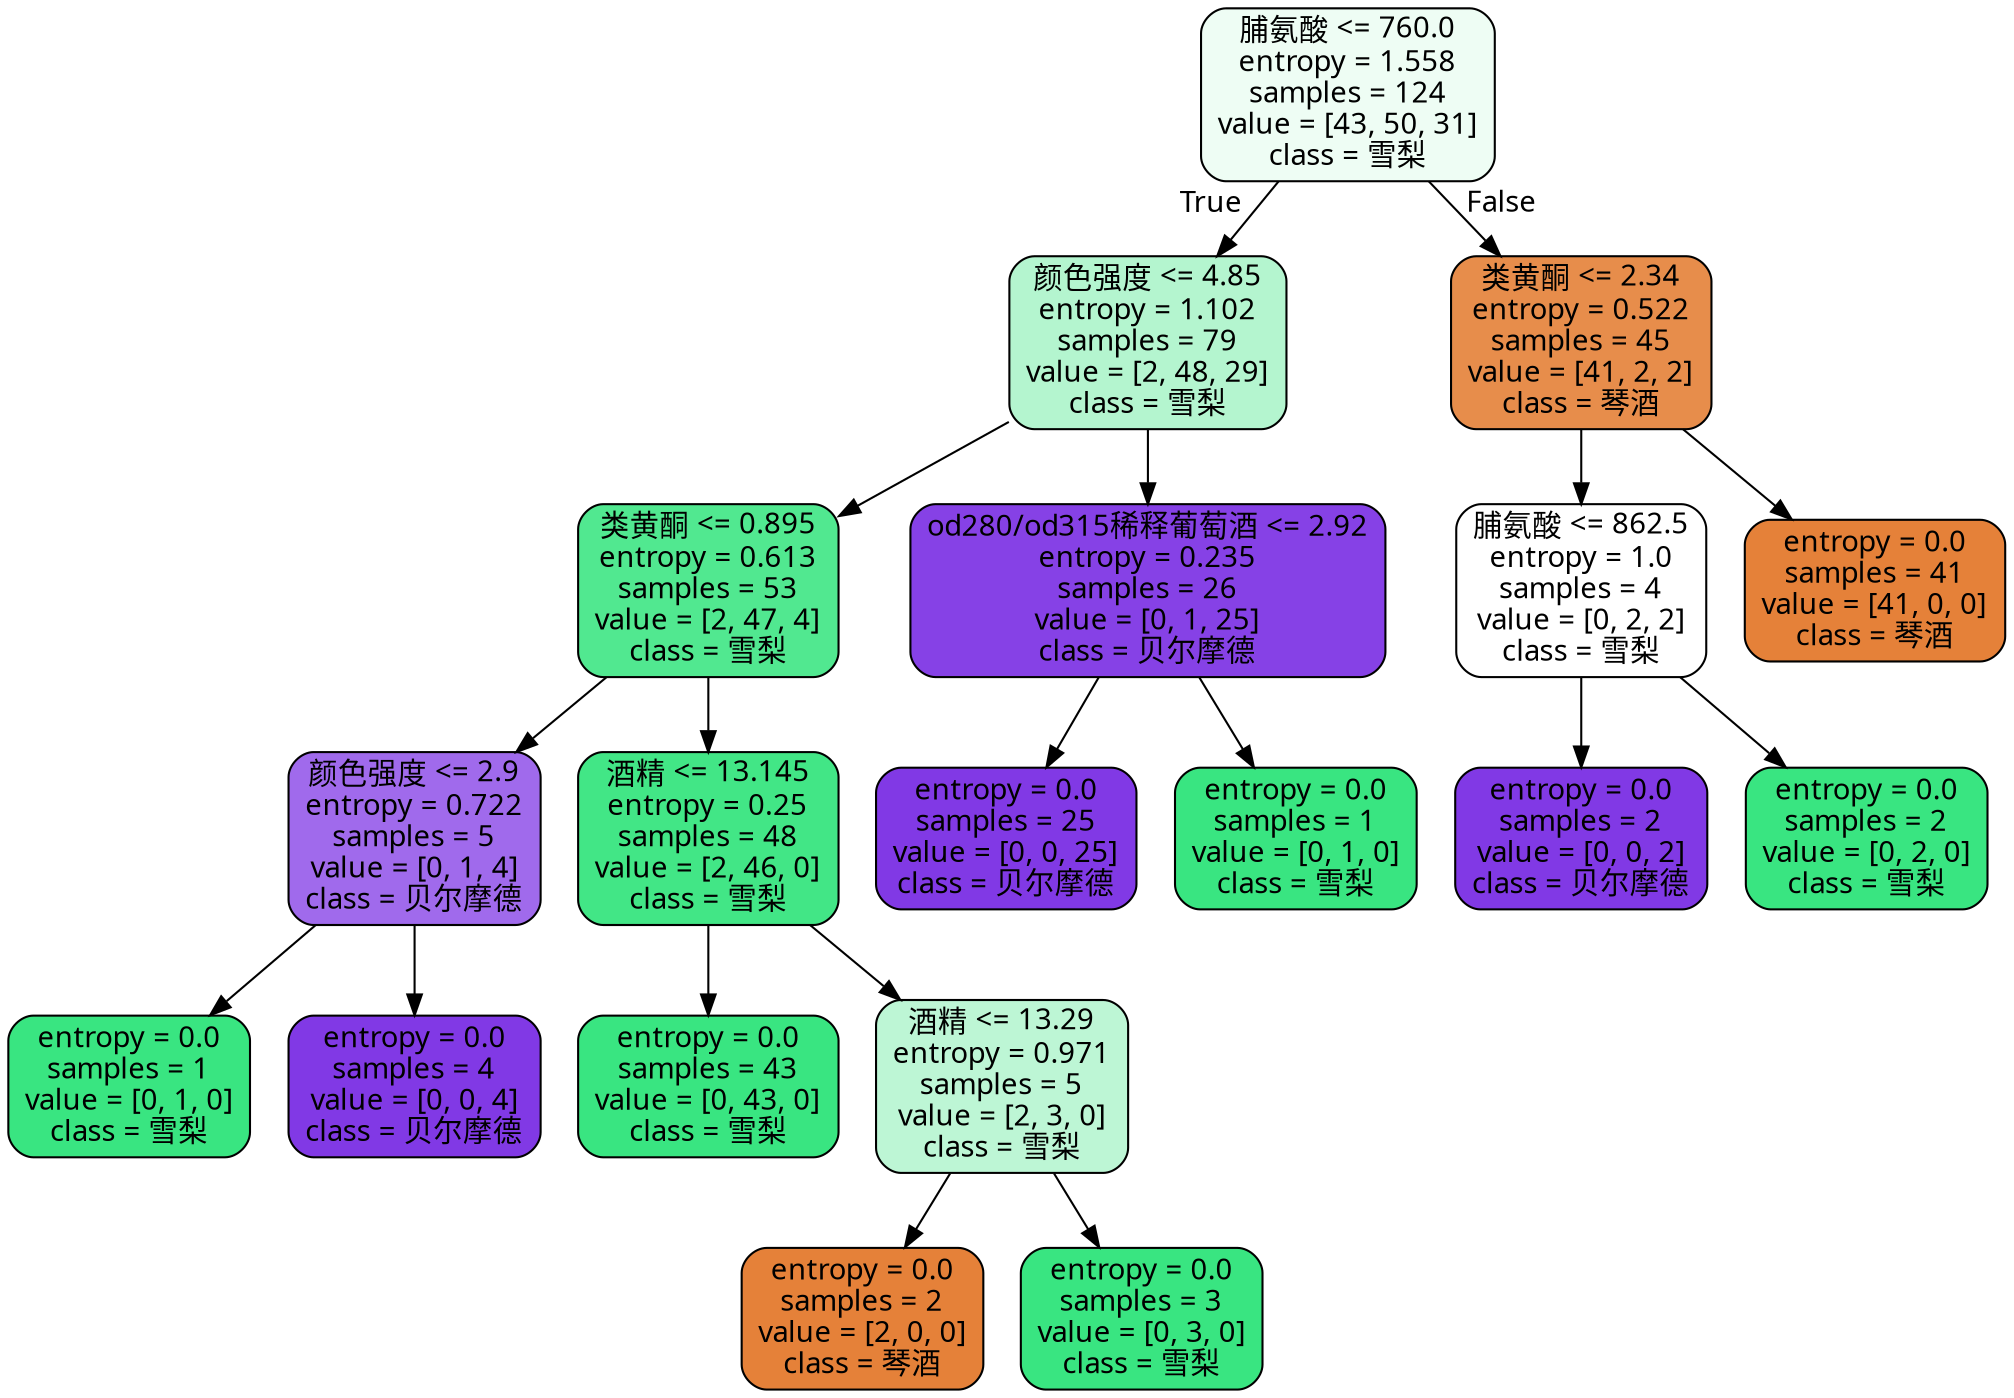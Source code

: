 digraph Tree {
node [shape=box, style="filled, rounded", color="black", fontname="Microsoft YaHei"] ;
edge [fontname="Microsoft YaHei"] ;
0 [label="脯氨酸 <= 760.0\nentropy = 1.558\nsamples = 124\nvalue = [43, 50, 31]\nclass = 雪梨", fillcolor="#eefdf4"] ;
1 [label="颜色强度 <= 4.85\nentropy = 1.102\nsamples = 79\nvalue = [2, 48, 29]\nclass = 雪梨", fillcolor="#b4f5cf"] ;
0 -> 1 [labeldistance=2.5, labelangle=45, headlabel="True"] ;
2 [label="类黄酮 <= 0.895\nentropy = 0.613\nsamples = 53\nvalue = [2, 47, 4]\nclass = 雪梨", fillcolor="#51e890"] ;
1 -> 2 ;
3 [label="颜色强度 <= 2.9\nentropy = 0.722\nsamples = 5\nvalue = [0, 1, 4]\nclass = 贝尔摩德", fillcolor="#a06aec"] ;
2 -> 3 ;
4 [label="entropy = 0.0\nsamples = 1\nvalue = [0, 1, 0]\nclass = 雪梨", fillcolor="#39e581"] ;
3 -> 4 ;
5 [label="entropy = 0.0\nsamples = 4\nvalue = [0, 0, 4]\nclass = 贝尔摩德", fillcolor="#8139e5"] ;
3 -> 5 ;
6 [label="酒精 <= 13.145\nentropy = 0.25\nsamples = 48\nvalue = [2, 46, 0]\nclass = 雪梨", fillcolor="#42e686"] ;
2 -> 6 ;
7 [label="entropy = 0.0\nsamples = 43\nvalue = [0, 43, 0]\nclass = 雪梨", fillcolor="#39e581"] ;
6 -> 7 ;
8 [label="酒精 <= 13.29\nentropy = 0.971\nsamples = 5\nvalue = [2, 3, 0]\nclass = 雪梨", fillcolor="#bdf6d5"] ;
6 -> 8 ;
9 [label="entropy = 0.0\nsamples = 2\nvalue = [2, 0, 0]\nclass = 琴酒", fillcolor="#e58139"] ;
8 -> 9 ;
10 [label="entropy = 0.0\nsamples = 3\nvalue = [0, 3, 0]\nclass = 雪梨", fillcolor="#39e581"] ;
8 -> 10 ;
11 [label="od280/od315稀释葡萄酒 <= 2.92\nentropy = 0.235\nsamples = 26\nvalue = [0, 1, 25]\nclass = 贝尔摩德", fillcolor="#8641e6"] ;
1 -> 11 ;
12 [label="entropy = 0.0\nsamples = 25\nvalue = [0, 0, 25]\nclass = 贝尔摩德", fillcolor="#8139e5"] ;
11 -> 12 ;
13 [label="entropy = 0.0\nsamples = 1\nvalue = [0, 1, 0]\nclass = 雪梨", fillcolor="#39e581"] ;
11 -> 13 ;
14 [label="类黄酮 <= 2.34\nentropy = 0.522\nsamples = 45\nvalue = [41, 2, 2]\nclass = 琴酒", fillcolor="#e78d4b"] ;
0 -> 14 [labeldistance=2.5, labelangle=-45, headlabel="False"] ;
15 [label="脯氨酸 <= 862.5\nentropy = 1.0\nsamples = 4\nvalue = [0, 2, 2]\nclass = 雪梨", fillcolor="#ffffff"] ;
14 -> 15 ;
16 [label="entropy = 0.0\nsamples = 2\nvalue = [0, 0, 2]\nclass = 贝尔摩德", fillcolor="#8139e5"] ;
15 -> 16 ;
17 [label="entropy = 0.0\nsamples = 2\nvalue = [0, 2, 0]\nclass = 雪梨", fillcolor="#39e581"] ;
15 -> 17 ;
18 [label="entropy = 0.0\nsamples = 41\nvalue = [41, 0, 0]\nclass = 琴酒", fillcolor="#e58139"] ;
14 -> 18 ;
}
